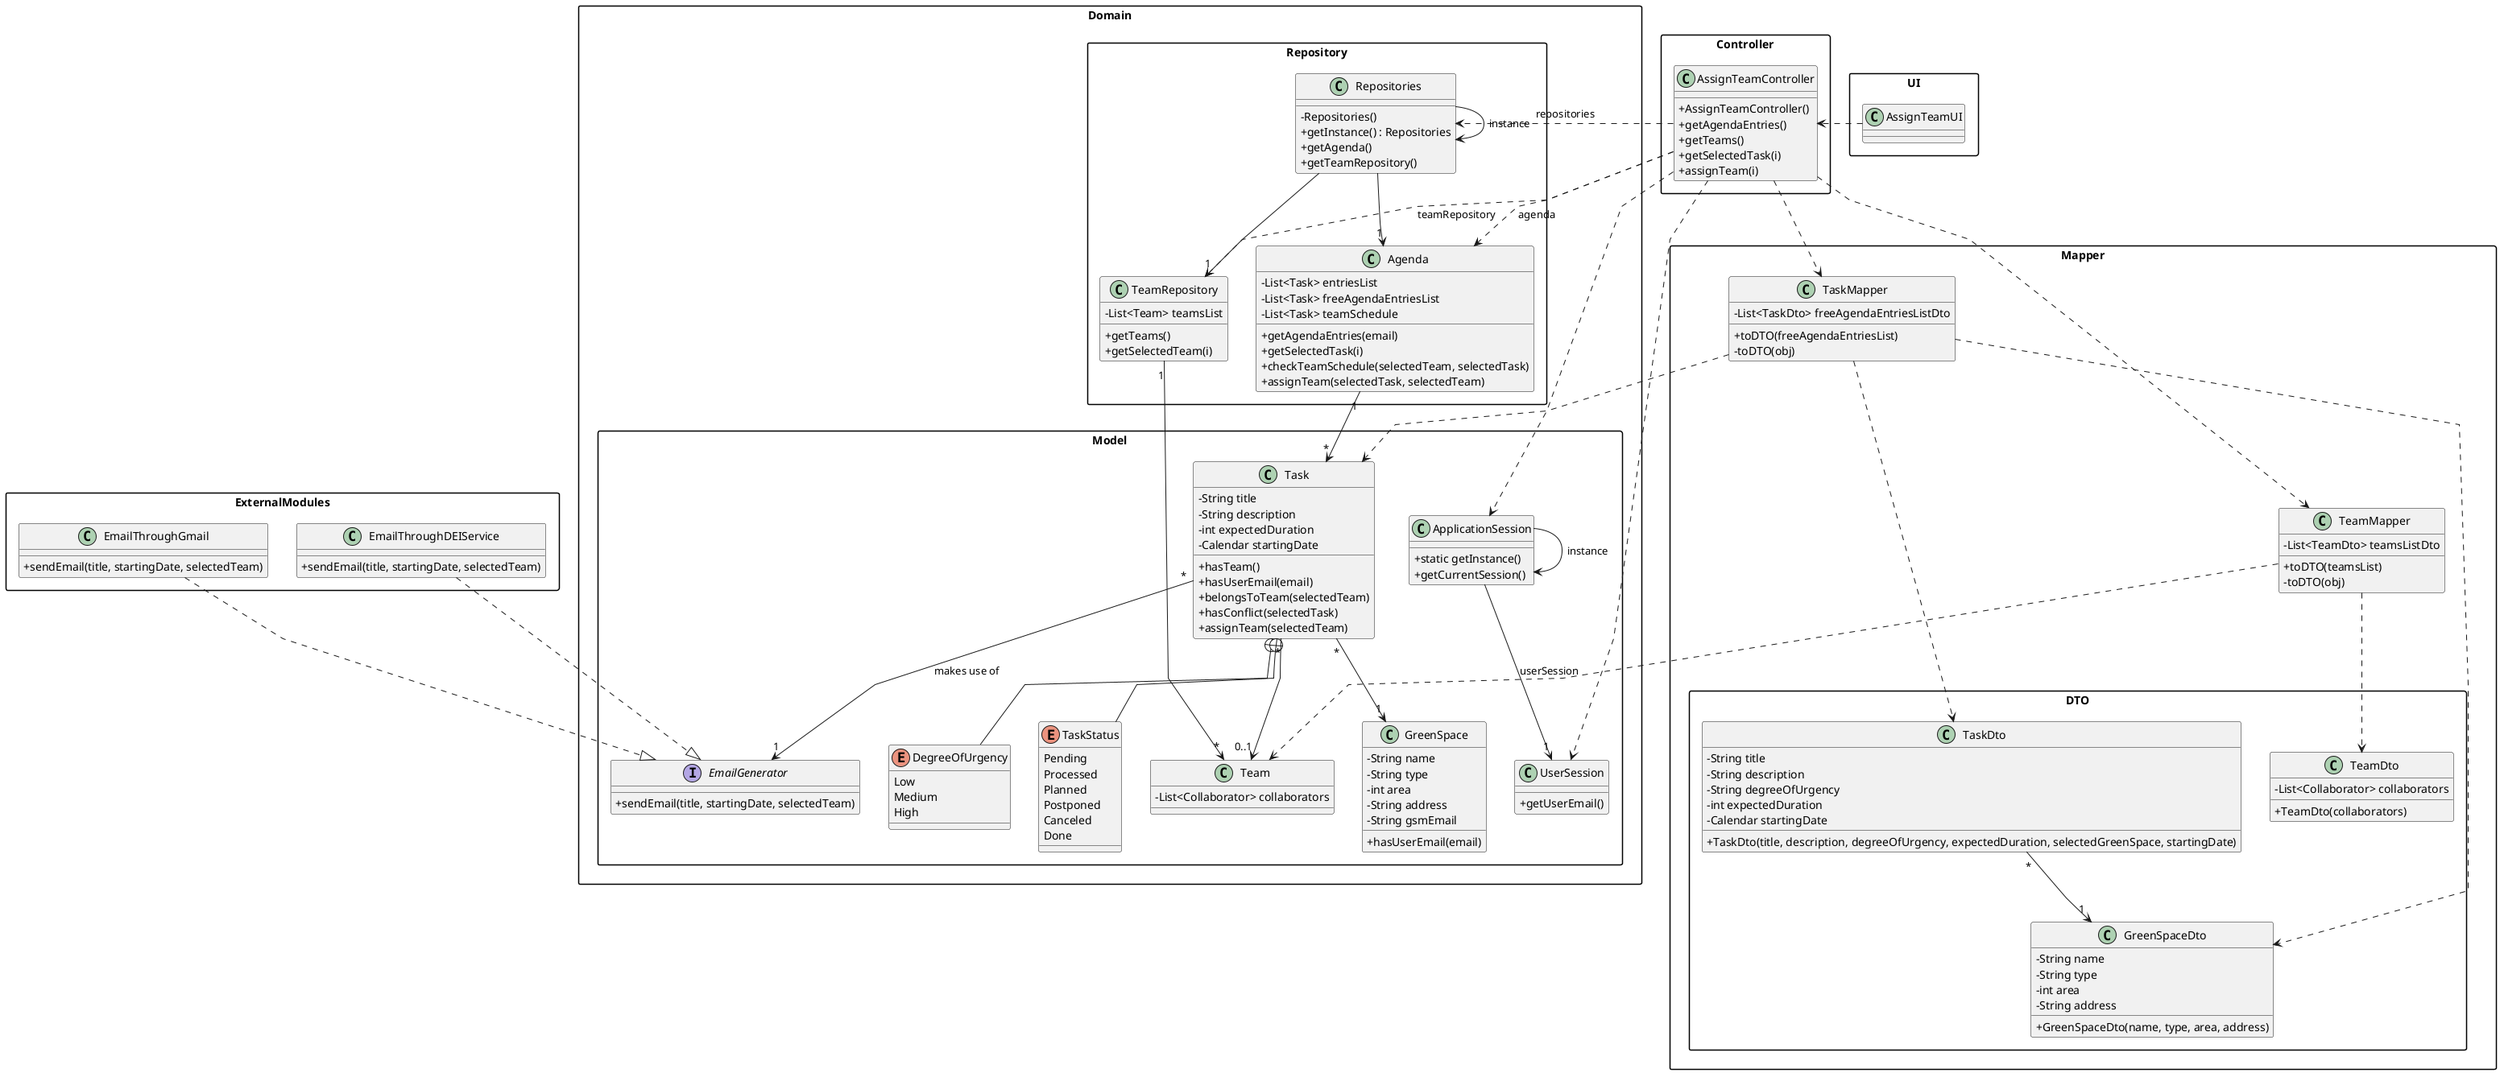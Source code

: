 @startuml
'skinparam monochrome true
skinparam packageStyle rectangle
skinparam shadowing false
skinparam linetype polyline
'skinparam linetype orto

skinparam classAttributeIconSize 0

'left to right direction

Package UI {
class AssignTeamUI
{

}
}

Package Controller {
class AssignTeamController
{
    + AssignTeamController()
    + getAgendaEntries()
    + getTeams()
    + getSelectedTask(i)
    + assignTeam(i)
}
}

Package Domain{
Package Repository{
class Repositories
{
    - Repositories()
    + getInstance() : Repositories
    + getAgenda()
    + getTeamRepository()
}

class Agenda
{
    - List<Task> entriesList
    - List<Task> freeAgendaEntriesList
    - List<Task> teamSchedule
    + getAgendaEntries(email)
    + getSelectedTask(i)
    + checkTeamSchedule(selectedTeam, selectedTask)
    + assignTeam(selectedTask, selectedTeam)
}

class TeamRepository
{
    - List<Team> teamsList
    + getTeams()
    + getSelectedTeam(i)
}
}

Package Model {
class ApplicationSession
{
    + static getInstance()
    + getCurrentSession()
}

class UserSession
{
    + getUserEmail()
}

class Team
{
    - List<Collaborator> collaborators
}

class GreenSpace
{
    - String name
    - String type
    - int area
    - String address
    - String gsmEmail
    + hasUserEmail(email)
}

class Task
{
    - String title
    - String description
    - int expectedDuration
    - Calendar startingDate
    + hasTeam()
    + hasUserEmail(email)
    + belongsToTeam(selectedTeam)
    + hasConflict(selectedTask)
    + assignTeam(selectedTeam)
}

enum DegreeOfUrgency
{
    Low
    Medium
    High
}

enum TaskStatus
{
    Pending
    Processed
    Planned
    Postponed
    Canceled
    Done
}

interface EmailGenerator
{
    + sendEmail(title, startingDate, selectedTeam)
}
}
}

Package Mapper {
class TaskMapper
{
    - List<TaskDto> freeAgendaEntriesListDto
    + toDTO(freeAgendaEntriesList)
    - toDTO(obj)
}

class TeamMapper
{
    - List<TeamDto> teamsListDto
    + toDTO(teamsList)
    - toDTO(obj)
}

Package DTO {
class TaskDto
{
    - String title
    - String description
    - String degreeOfUrgency
    - int expectedDuration
    - Calendar startingDate
    + TaskDto(title, description, degreeOfUrgency, expectedDuration, selectedGreenSpace, startingDate)
}

class GreenSpaceDto
{
    - String name
    - String type
    - int area
    - String address
    + GreenSpaceDto(name, type, area, address)
}

class TeamDto
{
    - List<Collaborator> collaborators
    + TeamDto(collaborators)
}
}
}

Package ExternalModules{
class EmailThroughGmail
{
    + sendEmail(title, startingDate, selectedTeam)
}

class EmailThroughDEIService
{
    + sendEmail(title, startingDate, selectedTeam)
}
}

Task +-- DegreeOfUrgency
Task +-- TaskStatus

Repositories -> Repositories : instance
ApplicationSession -> ApplicationSession : instance

AssignTeamUI .> AssignTeamController

AssignTeamController .> Repositories : repositories

Repositories --> "1" TeamRepository
Repositories --> "1" Agenda

AssignTeamController ..> ApplicationSession
AssignTeamController ..> UserSession
ApplicationSession --> "1" UserSession : userSession
AssignTeamController ..> Agenda : agenda
AssignTeamController ..> TeamRepository : teamRepository
AssignTeamController ..> TaskMapper
AssignTeamController ..> TeamMapper

Agenda "1" --> "*" Task
TeamRepository "1" ---> "*" Team

TaskMapper ...> TaskDto
TaskMapper ..> Task

Task "*" --> "1" GreenSpace
TaskDto "*" --> "1" GreenSpaceDto

TeamMapper ..> TeamDto
TeamMapper ..> Team
TaskMapper ..> GreenSpaceDto

Task "*" --> "0..1" Team

Task "*" --> "1" EmailGenerator : makes use of

EmailThroughGmail ..|> EmailGenerator
EmailThroughDEIService ..|> EmailGenerator

@enduml